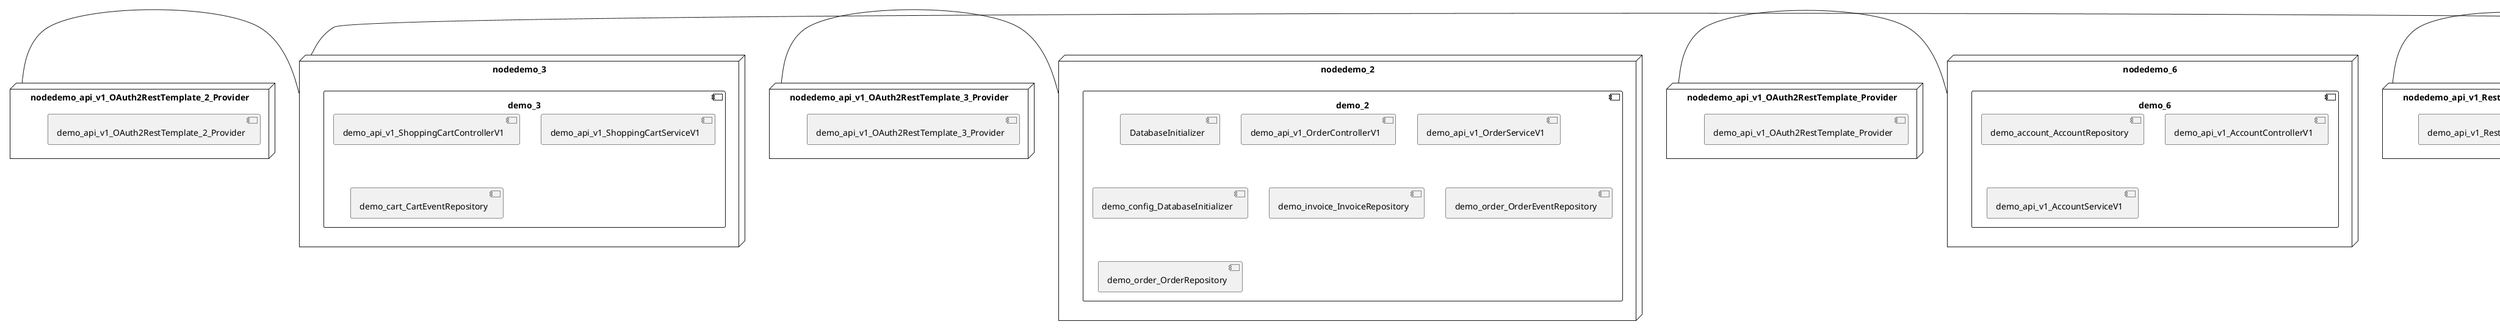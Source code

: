 @startuml
skinparam fixCircleLabelOverlapping true
skinparam componentStyle uml2
node nodedemo {
component demo {
[demo_api_v1_UserControllerV1] [[kbastani-spring-cloud-event-sourcing-example.system#_rfiBpGNREe-T_rxverl6BA]]
[demo_api_v1_UserServiceV1] [[kbastani-spring-cloud-event-sourcing-example.system#_rfiBpGNREe-T_rxverl6BA]]
[demo_user_UserRepository] [[kbastani-spring-cloud-event-sourcing-example.system#_rfiBpGNREe-T_rxverl6BA]]
}
}
node nodedemo_2 {
component demo_2 {
[DatabaseInitializer] [[kbastani-spring-cloud-event-sourcing-example.system#_rfiBpGNREe-T_rxverl6BA]]
[demo_api_v1_OrderControllerV1] [[kbastani-spring-cloud-event-sourcing-example.system#_rfiBpGNREe-T_rxverl6BA]]
[demo_api_v1_OrderServiceV1] [[kbastani-spring-cloud-event-sourcing-example.system#_rfiBpGNREe-T_rxverl6BA]]
[demo_config_DatabaseInitializer] [[kbastani-spring-cloud-event-sourcing-example.system#_rfiBpGNREe-T_rxverl6BA]]
[demo_invoice_InvoiceRepository] [[kbastani-spring-cloud-event-sourcing-example.system#_rfiBpGNREe-T_rxverl6BA]]
[demo_order_OrderEventRepository] [[kbastani-spring-cloud-event-sourcing-example.system#_rfiBpGNREe-T_rxverl6BA]]
[demo_order_OrderRepository] [[kbastani-spring-cloud-event-sourcing-example.system#_rfiBpGNREe-T_rxverl6BA]]
}
}
node nodedemo_3 {
component demo_3 {
[demo_api_v1_ShoppingCartControllerV1] [[kbastani-spring-cloud-event-sourcing-example.system#_rfiBpGNREe-T_rxverl6BA]]
[demo_api_v1_ShoppingCartServiceV1] [[kbastani-spring-cloud-event-sourcing-example.system#_rfiBpGNREe-T_rxverl6BA]]
[demo_cart_CartEventRepository] [[kbastani-spring-cloud-event-sourcing-example.system#_rfiBpGNREe-T_rxverl6BA]]
}
}
node nodedemo_4 {
component demo_4 {
[demo_api_v1_CatalogControllerV1] [[kbastani-spring-cloud-event-sourcing-example.system#_rfiBpGNREe-T_rxverl6BA]]
[demo_api_v1_CatalogServiceV1] [[kbastani-spring-cloud-event-sourcing-example.system#_rfiBpGNREe-T_rxverl6BA]]
[demo_catalog_CatalogInfoRepository] [[kbastani-spring-cloud-event-sourcing-example.system#_rfiBpGNREe-T_rxverl6BA]]
}
}
node nodedemo_5 {
component demo_5 {
[demo_UserController] [[kbastani-spring-cloud-event-sourcing-example.system#_rfiBpGNREe-T_rxverl6BA]]
[demo_UserRepository] [[kbastani-spring-cloud-event-sourcing-example.system#_rfiBpGNREe-T_rxverl6BA]]
[demo_UserService] [[kbastani-spring-cloud-event-sourcing-example.system#_rfiBpGNREe-T_rxverl6BA]]
[demo_login_UserController] [[kbastani-spring-cloud-event-sourcing-example.system#_rfiBpGNREe-T_rxverl6BA]]
}
}
node nodedemo_6 {
component demo_6 {
[demo_account_AccountRepository] [[kbastani-spring-cloud-event-sourcing-example.system#_rfiBpGNREe-T_rxverl6BA]]
[demo_api_v1_AccountControllerV1] [[kbastani-spring-cloud-event-sourcing-example.system#_rfiBpGNREe-T_rxverl6BA]]
[demo_api_v1_AccountServiceV1] [[kbastani-spring-cloud-event-sourcing-example.system#_rfiBpGNREe-T_rxverl6BA]]
}
}
node nodedemo_v1 {
component demo_v1 {
[demo_v1_InventoryControllerV1] [[kbastani-spring-cloud-event-sourcing-example.system#_rfiBpGNREe-T_rxverl6BA]]
[demo_v1_InventoryServiceV1] [[kbastani-spring-cloud-event-sourcing-example.system#_rfiBpGNREe-T_rxverl6BA]]
}
}
node nodedemo_api_v1_OAuth2RestTemplate_2_Provider {
[demo_api_v1_OAuth2RestTemplate_2_Provider] [[kbastani-spring-cloud-event-sourcing-example.system#_rfiBpGNREe-T_rxverl6BA]]
}
node nodedemo_api_v1_OAuth2RestTemplate_3_Provider {
[demo_api_v1_OAuth2RestTemplate_3_Provider] [[kbastani-spring-cloud-event-sourcing-example.system#_rfiBpGNREe-T_rxverl6BA]]
}
node nodedemo_api_v1_OAuth2RestTemplate_Provider {
[demo_api_v1_OAuth2RestTemplate_Provider] [[kbastani-spring-cloud-event-sourcing-example.system#_rfiBpGNREe-T_rxverl6BA]]
}
node nodedemo_api_v1_RestTemplate_2_Provider {
[demo_api_v1_RestTemplate_2_Provider] [[kbastani-spring-cloud-event-sourcing-example.system#_rfiBpGNREe-T_rxverl6BA]]
}
node nodedemo_api_v1_RestTemplate_Provider {
[demo_api_v1_RestTemplate_Provider] [[kbastani-spring-cloud-event-sourcing-example.system#_rfiBpGNREe-T_rxverl6BA]]
}
node nodedemo_inventory_InventoryRepository_Provider {
[demo_inventory_InventoryRepository_Provider] [[kbastani-spring-cloud-event-sourcing-example.system#_rfiBpGNREe-T_rxverl6BA]]
}
node nodedemo_login_AuthenticationManager_Provider {
[demo_login_AuthenticationManager_Provider] [[kbastani-spring-cloud-event-sourcing-example.system#_rfiBpGNREe-T_rxverl6BA]]
}
node nodedemo_login_ClientDetailsService_Provider {
[demo_login_ClientDetailsService_Provider] [[kbastani-spring-cloud-event-sourcing-example.system#_rfiBpGNREe-T_rxverl6BA]]
}
node nodedemo_login_HttpSessionSecurityContextRepository_Provider {
[demo_login_HttpSessionSecurityContextRepository_Provider] [[kbastani-spring-cloud-event-sourcing-example.system#_rfiBpGNREe-T_rxverl6BA]]
}
node nodedemo_login_LoginController {
[demo_login_LoginController] [[kbastani-spring-cloud-event-sourcing-example.system#_rfiBpGNREe-T_rxverl6BA]]
}
node nodedemo_product_ProductRepository_Provider {
[demo_product_ProductRepository_Provider] [[kbastani-spring-cloud-event-sourcing-example.system#_rfiBpGNREe-T_rxverl6BA]]
}
node nodedemo_user_UserClientV1 {
[demo_user_UserClientV1] [[kbastani-spring-cloud-event-sourcing-example.system#_rfiBpGNREe-T_rxverl6BA]]
}
node nodedemo_v1_Session_Provider {
[demo_v1_Session_Provider] [[kbastani-spring-cloud-event-sourcing-example.system#_rfiBpGNREe-T_rxverl6BA]]
}
[nodedemo_api_v1_OAuth2RestTemplate_2_Provider] - [nodedemo_3]
[nodedemo_api_v1_OAuth2RestTemplate_3_Provider] - [nodedemo_2]
[nodedemo_api_v1_OAuth2RestTemplate_Provider] - [nodedemo_6]
[nodedemo_api_v1_RestTemplate_2_Provider] - [nodedemo_4]
[nodedemo_api_v1_RestTemplate_Provider] - [nodedemo_3]
[nodedemo_inventory_InventoryRepository_Provider] - [nodedemo_v1]
[nodedemo_login_AuthenticationManager_Provider] - [nodedemo_login_LoginController]
[nodedemo_login_ClientDetailsService_Provider] - [nodedemo_login_LoginController]
[nodedemo_login_HttpSessionSecurityContextRepository_Provider] - [nodedemo_login_LoginController]
[nodedemo_product_ProductRepository_Provider] - [nodedemo_v1]
[nodedemo_v1_Session_Provider] - [nodedemo_v1]
[nodedemo] - [nodedemo_user_UserClientV1]

@enduml
